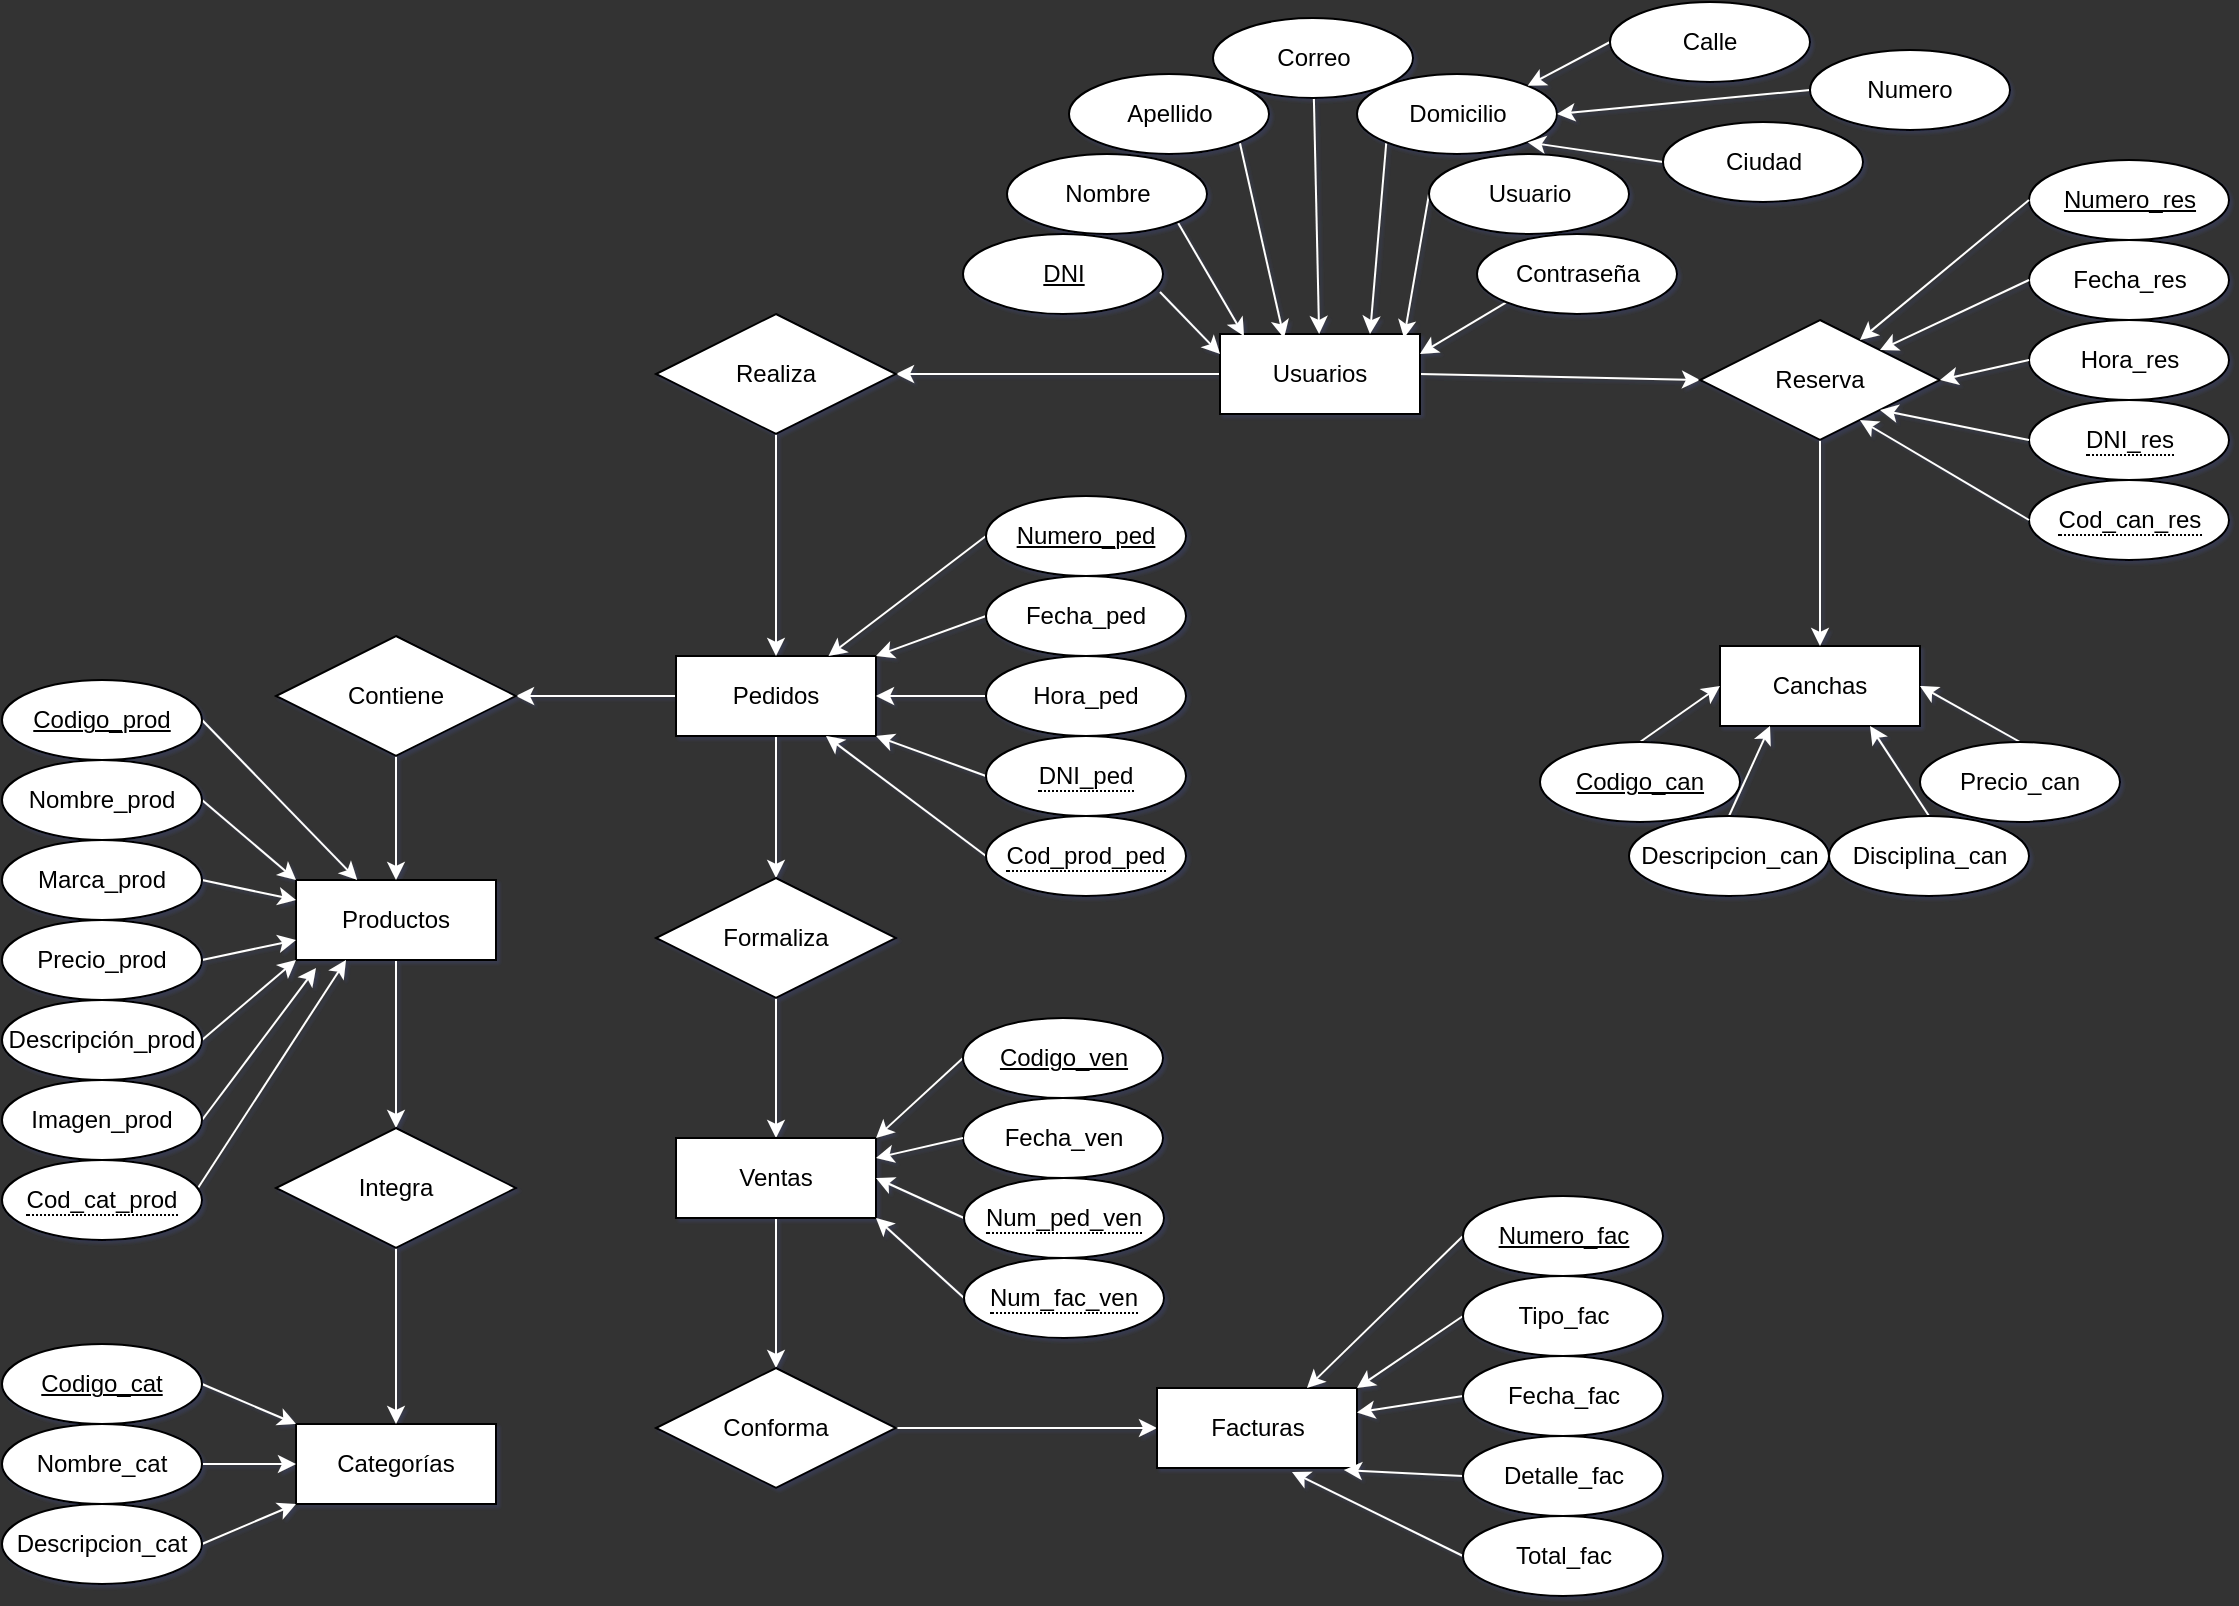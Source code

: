 <mxfile version="22.1.22" type="device">
  <diagram id="_PWH1UVB_Dua6dkFMVpF" name="Página-1">
    <mxGraphModel dx="1120" dy="645" grid="1" gridSize="12" guides="1" tooltips="1" connect="1" arrows="1" fold="1" page="1" pageScale="1" pageWidth="1169" pageHeight="827" background="#333333" math="0" shadow="1">
      <root>
        <mxCell id="0" />
        <mxCell id="1" parent="0" />
        <mxCell id="pdRREKWOj7E_ckxD5YIV-15" style="rounded=0;orthogonalLoop=1;jettySize=auto;html=1;exitX=0;exitY=0.5;exitDx=0;exitDy=0;entryX=1;entryY=0.5;entryDx=0;entryDy=0;labelBackgroundColor=#283618;fontColor=#FEFAE0;strokeWidth=1;strokeColor=#FFFFFF;" parent="1" source="pdRREKWOj7E_ckxD5YIV-10" target="pdRREKWOj7E_ckxD5YIV-13" edge="1">
          <mxGeometry relative="1" as="geometry" />
        </mxCell>
        <mxCell id="pdRREKWOj7E_ckxD5YIV-17" style="edgeStyle=none;rounded=0;orthogonalLoop=1;jettySize=auto;html=1;exitX=1;exitY=0.5;exitDx=0;exitDy=0;entryX=0;entryY=0.5;entryDx=0;entryDy=0;labelBackgroundColor=#283618;fontColor=#FEFAE0;strokeColor=#FFFFFF;" parent="1" source="pdRREKWOj7E_ckxD5YIV-10" target="pdRREKWOj7E_ckxD5YIV-73" edge="1">
          <mxGeometry relative="1" as="geometry">
            <mxPoint x="873" y="198" as="targetPoint" />
          </mxGeometry>
        </mxCell>
        <mxCell id="pdRREKWOj7E_ckxD5YIV-10" value="Usuarios" style="whiteSpace=wrap;html=1;align=center;" parent="1" vertex="1">
          <mxGeometry x="633" y="178" width="100" height="40" as="geometry" />
        </mxCell>
        <mxCell id="pdRREKWOj7E_ckxD5YIV-21" style="edgeStyle=none;rounded=0;orthogonalLoop=1;jettySize=auto;html=1;exitX=0.5;exitY=1;exitDx=0;exitDy=0;entryX=0.5;entryY=0;entryDx=0;entryDy=0;labelBackgroundColor=#283618;fontColor=#FEFAE0;strokeColor=#FFFFFF;" parent="1" source="pdRREKWOj7E_ckxD5YIV-11" target="pdRREKWOj7E_ckxD5YIV-19" edge="1">
          <mxGeometry relative="1" as="geometry" />
        </mxCell>
        <mxCell id="pdRREKWOj7E_ckxD5YIV-32" style="edgeStyle=orthogonalEdgeStyle;rounded=0;orthogonalLoop=1;jettySize=auto;html=1;exitX=0;exitY=0.5;exitDx=0;exitDy=0;entryX=1;entryY=0.5;entryDx=0;entryDy=0;strokeColor=#FFFFFF;strokeWidth=1;fontColor=#000000;fillColor=#BC6C25;" parent="1" source="pdRREKWOj7E_ckxD5YIV-11" target="pdRREKWOj7E_ckxD5YIV-31" edge="1">
          <mxGeometry relative="1" as="geometry" />
        </mxCell>
        <mxCell id="pdRREKWOj7E_ckxD5YIV-11" value="Pedidos" style="whiteSpace=wrap;html=1;align=center;" parent="1" vertex="1">
          <mxGeometry x="361" y="339" width="100" height="40" as="geometry" />
        </mxCell>
        <mxCell id="pdRREKWOj7E_ckxD5YIV-12" value="Canchas" style="whiteSpace=wrap;html=1;align=center;" parent="1" vertex="1">
          <mxGeometry x="883" y="334" width="100" height="40" as="geometry" />
        </mxCell>
        <mxCell id="pdRREKWOj7E_ckxD5YIV-16" style="edgeStyle=none;rounded=0;orthogonalLoop=1;jettySize=auto;html=1;exitX=0.5;exitY=1;exitDx=0;exitDy=0;labelBackgroundColor=#283618;fontColor=#FEFAE0;strokeColor=#FFFFFF;" parent="1" source="pdRREKWOj7E_ckxD5YIV-13" target="pdRREKWOj7E_ckxD5YIV-11" edge="1">
          <mxGeometry relative="1" as="geometry" />
        </mxCell>
        <mxCell id="pdRREKWOj7E_ckxD5YIV-13" value="Realiza" style="shape=rhombus;perimeter=rhombusPerimeter;whiteSpace=wrap;html=1;align=center;" parent="1" vertex="1">
          <mxGeometry x="351" y="168" width="120" height="60" as="geometry" />
        </mxCell>
        <mxCell id="pdRREKWOj7E_ckxD5YIV-22" style="edgeStyle=none;rounded=0;orthogonalLoop=1;jettySize=auto;html=1;exitX=0.5;exitY=1;exitDx=0;exitDy=0;entryX=0.5;entryY=0;entryDx=0;entryDy=0;labelBackgroundColor=#283618;fontColor=#FEFAE0;strokeColor=#FFFFFF;" parent="1" source="pdRREKWOj7E_ckxD5YIV-19" target="pdRREKWOj7E_ckxD5YIV-20" edge="1">
          <mxGeometry relative="1" as="geometry" />
        </mxCell>
        <mxCell id="pdRREKWOj7E_ckxD5YIV-19" value="Formaliza" style="shape=rhombus;perimeter=rhombusPerimeter;whiteSpace=wrap;html=1;align=center;" parent="1" vertex="1">
          <mxGeometry x="351" y="450" width="120" height="60" as="geometry" />
        </mxCell>
        <mxCell id="pdRREKWOj7E_ckxD5YIV-39" style="edgeStyle=orthogonalEdgeStyle;rounded=0;orthogonalLoop=1;jettySize=auto;html=1;exitX=0.5;exitY=1;exitDx=0;exitDy=0;entryX=0.5;entryY=0;entryDx=0;entryDy=0;strokeColor=#FFFFFF;strokeWidth=1;fontColor=#000000;fillColor=#BC6C25;" parent="1" source="pdRREKWOj7E_ckxD5YIV-20" target="pdRREKWOj7E_ckxD5YIV-37" edge="1">
          <mxGeometry relative="1" as="geometry" />
        </mxCell>
        <mxCell id="pdRREKWOj7E_ckxD5YIV-20" value="Ventas" style="whiteSpace=wrap;html=1;align=center;" parent="1" vertex="1">
          <mxGeometry x="361" y="580" width="100" height="40" as="geometry" />
        </mxCell>
        <mxCell id="pdRREKWOj7E_ckxD5YIV-43" style="edgeStyle=orthogonalEdgeStyle;rounded=0;orthogonalLoop=1;jettySize=auto;html=1;exitX=0.5;exitY=1;exitDx=0;exitDy=0;entryX=0.5;entryY=0;entryDx=0;entryDy=0;strokeColor=#FFFFFF;strokeWidth=1;fontColor=#000000;fillColor=#BC6C25;" parent="1" source="pdRREKWOj7E_ckxD5YIV-30" target="pdRREKWOj7E_ckxD5YIV-42" edge="1">
          <mxGeometry relative="1" as="geometry" />
        </mxCell>
        <mxCell id="pdRREKWOj7E_ckxD5YIV-30" value="Productos" style="whiteSpace=wrap;html=1;align=center;strokeWidth=1;" parent="1" vertex="1">
          <mxGeometry x="171" y="451" width="100" height="40" as="geometry" />
        </mxCell>
        <mxCell id="pdRREKWOj7E_ckxD5YIV-34" style="edgeStyle=orthogonalEdgeStyle;rounded=0;orthogonalLoop=1;jettySize=auto;html=1;exitX=0.5;exitY=1;exitDx=0;exitDy=0;strokeColor=#FFFFFF;strokeWidth=1;fontColor=#000000;fillColor=#BC6C25;" parent="1" source="pdRREKWOj7E_ckxD5YIV-31" target="pdRREKWOj7E_ckxD5YIV-30" edge="1">
          <mxGeometry relative="1" as="geometry" />
        </mxCell>
        <mxCell id="pdRREKWOj7E_ckxD5YIV-31" value="Contiene" style="shape=rhombus;perimeter=rhombusPerimeter;whiteSpace=wrap;html=1;align=center;rounded=0;shadow=0;sketch=0;fillStyle=auto;strokeColor=#000000;fontColor=#000000;fillColor=default;gradientColor=none;" parent="1" vertex="1">
          <mxGeometry x="161" y="329" width="120" height="60" as="geometry" />
        </mxCell>
        <mxCell id="pdRREKWOj7E_ckxD5YIV-36" style="edgeStyle=none;rounded=0;orthogonalLoop=1;jettySize=auto;html=1;exitX=1;exitY=0.5;exitDx=0;exitDy=0;entryX=0;entryY=0.5;entryDx=0;entryDy=0;labelBackgroundColor=#283618;fontColor=#FEFAE0;strokeColor=#FFFFFF;" parent="1" source="pdRREKWOj7E_ckxD5YIV-37" target="pdRREKWOj7E_ckxD5YIV-38" edge="1">
          <mxGeometry relative="1" as="geometry" />
        </mxCell>
        <mxCell id="pdRREKWOj7E_ckxD5YIV-37" value="Conforma" style="shape=rhombus;perimeter=rhombusPerimeter;whiteSpace=wrap;html=1;align=center;" parent="1" vertex="1">
          <mxGeometry x="351" y="695" width="120" height="60" as="geometry" />
        </mxCell>
        <mxCell id="pdRREKWOj7E_ckxD5YIV-38" value="Facturas" style="whiteSpace=wrap;html=1;align=center;" parent="1" vertex="1">
          <mxGeometry x="601.5" y="705" width="100" height="40" as="geometry" />
        </mxCell>
        <mxCell id="pdRREKWOj7E_ckxD5YIV-40" value="Categorías" style="whiteSpace=wrap;html=1;align=center;strokeWidth=1;" parent="1" vertex="1">
          <mxGeometry x="171" y="723" width="100" height="40" as="geometry" />
        </mxCell>
        <mxCell id="pdRREKWOj7E_ckxD5YIV-41" style="edgeStyle=orthogonalEdgeStyle;rounded=0;orthogonalLoop=1;jettySize=auto;html=1;exitX=0.5;exitY=1;exitDx=0;exitDy=0;strokeColor=#FFFFFF;strokeWidth=1;fontColor=#000000;fillColor=#BC6C25;" parent="1" source="pdRREKWOj7E_ckxD5YIV-42" target="pdRREKWOj7E_ckxD5YIV-40" edge="1">
          <mxGeometry relative="1" as="geometry" />
        </mxCell>
        <mxCell id="pdRREKWOj7E_ckxD5YIV-42" value="Integra" style="shape=rhombus;perimeter=rhombusPerimeter;whiteSpace=wrap;html=1;align=center;rounded=0;shadow=0;sketch=0;fillStyle=auto;strokeColor=#000000;fontColor=#000000;fillColor=default;gradientColor=none;" parent="1" vertex="1">
          <mxGeometry x="161" y="575" width="120" height="60" as="geometry" />
        </mxCell>
        <mxCell id="pdRREKWOj7E_ckxD5YIV-51" style="rounded=0;orthogonalLoop=1;jettySize=auto;html=1;entryX=0;entryY=0.25;entryDx=0;entryDy=0;strokeColor=#FFFFFF;strokeWidth=1;fontColor=#000000;fillColor=#BC6C25;exitX=0.985;exitY=0.725;exitDx=0;exitDy=0;exitPerimeter=0;" parent="1" source="pdRREKWOj7E_ckxD5YIV-44" target="pdRREKWOj7E_ckxD5YIV-10" edge="1">
          <mxGeometry relative="1" as="geometry">
            <mxPoint x="597" y="156" as="sourcePoint" />
          </mxGeometry>
        </mxCell>
        <mxCell id="pdRREKWOj7E_ckxD5YIV-44" value="DNI" style="ellipse;whiteSpace=wrap;html=1;align=center;fontStyle=4;rounded=0;shadow=0;sketch=0;fillStyle=auto;strokeColor=#000000;fontColor=#000000;fillColor=default;gradientColor=none;" parent="1" vertex="1">
          <mxGeometry x="504.5" y="128" width="100" height="40" as="geometry" />
        </mxCell>
        <mxCell id="pdRREKWOj7E_ckxD5YIV-52" style="edgeStyle=none;rounded=0;orthogonalLoop=1;jettySize=auto;html=1;exitX=1;exitY=1;exitDx=0;exitDy=0;entryX=0.12;entryY=0.025;entryDx=0;entryDy=0;strokeColor=#FFFFFF;strokeWidth=1;fontColor=#000000;fillColor=#BC6C25;entryPerimeter=0;" parent="1" source="pdRREKWOj7E_ckxD5YIV-45" target="pdRREKWOj7E_ckxD5YIV-10" edge="1">
          <mxGeometry relative="1" as="geometry" />
        </mxCell>
        <mxCell id="pdRREKWOj7E_ckxD5YIV-45" value="Nombre" style="ellipse;whiteSpace=wrap;html=1;align=center;fontStyle=0;rounded=0;shadow=0;sketch=0;fillStyle=auto;strokeColor=#000000;fontColor=#000000;fillColor=default;gradientColor=none;" parent="1" vertex="1">
          <mxGeometry x="526.5" y="88" width="100" height="40" as="geometry" />
        </mxCell>
        <mxCell id="pdRREKWOj7E_ckxD5YIV-57" style="edgeStyle=none;rounded=0;orthogonalLoop=1;jettySize=auto;html=1;exitX=1;exitY=1;exitDx=0;exitDy=0;strokeColor=#FFFFFF;strokeWidth=1;fontColor=#000000;fillColor=#BC6C25;entryX=0.32;entryY=0.05;entryDx=0;entryDy=0;entryPerimeter=0;" parent="1" source="pdRREKWOj7E_ckxD5YIV-46" target="pdRREKWOj7E_ckxD5YIV-10" edge="1">
          <mxGeometry relative="1" as="geometry" />
        </mxCell>
        <mxCell id="pdRREKWOj7E_ckxD5YIV-46" value="Apellido" style="ellipse;whiteSpace=wrap;html=1;align=center;fontStyle=0;rounded=0;shadow=0;sketch=0;fillStyle=auto;strokeColor=#000000;fontColor=#000000;fillColor=default;gradientColor=none;" parent="1" vertex="1">
          <mxGeometry x="557.5" y="48" width="100" height="40" as="geometry" />
        </mxCell>
        <mxCell id="pdRREKWOj7E_ckxD5YIV-55" value="" style="edgeStyle=none;rounded=0;orthogonalLoop=1;jettySize=auto;html=1;strokeColor=#FFFFFF;strokeWidth=1;fontColor=#000000;fillColor=#BC6C25;" parent="1" source="pdRREKWOj7E_ckxD5YIV-47" target="pdRREKWOj7E_ckxD5YIV-10" edge="1">
          <mxGeometry relative="1" as="geometry" />
        </mxCell>
        <mxCell id="pdRREKWOj7E_ckxD5YIV-47" value="Correo" style="ellipse;whiteSpace=wrap;html=1;align=center;fontStyle=0;rounded=0;shadow=0;sketch=0;fillStyle=auto;strokeColor=#000000;fontColor=#000000;fillColor=default;gradientColor=none;" parent="1" vertex="1">
          <mxGeometry x="629.5" y="20" width="100" height="40" as="geometry" />
        </mxCell>
        <mxCell id="pdRREKWOj7E_ckxD5YIV-56" style="edgeStyle=none;rounded=0;orthogonalLoop=1;jettySize=auto;html=1;exitX=0;exitY=1;exitDx=0;exitDy=0;entryX=0.75;entryY=0;entryDx=0;entryDy=0;strokeColor=#FFFFFF;strokeWidth=1;fontColor=#000000;fillColor=#BC6C25;" parent="1" source="pdRREKWOj7E_ckxD5YIV-48" target="pdRREKWOj7E_ckxD5YIV-10" edge="1">
          <mxGeometry relative="1" as="geometry" />
        </mxCell>
        <mxCell id="pdRREKWOj7E_ckxD5YIV-48" value="Domicilio" style="whiteSpace=wrap;html=1;align=center;fontStyle=0;rounded=0;shadow=0;sketch=0;fillStyle=auto;strokeColor=#000000;fontColor=#000000;fillColor=default;gradientColor=none;shape=ellipse;margin=3;perimeter=ellipsePerimeter;" parent="1" vertex="1">
          <mxGeometry x="701.5" y="48" width="100" height="40" as="geometry" />
        </mxCell>
        <mxCell id="pdRREKWOj7E_ckxD5YIV-59" style="edgeStyle=none;rounded=0;orthogonalLoop=1;jettySize=auto;html=1;exitX=0;exitY=1;exitDx=0;exitDy=0;entryX=1;entryY=0.25;entryDx=0;entryDy=0;strokeColor=#FFFFFF;strokeWidth=1;fontColor=#000000;fillColor=#BC6C25;" parent="1" source="pdRREKWOj7E_ckxD5YIV-49" target="pdRREKWOj7E_ckxD5YIV-10" edge="1">
          <mxGeometry relative="1" as="geometry" />
        </mxCell>
        <mxCell id="pdRREKWOj7E_ckxD5YIV-49" value="Contraseña" style="ellipse;whiteSpace=wrap;html=1;align=center;fontStyle=0;rounded=0;shadow=0;sketch=0;fillStyle=auto;strokeColor=#000000;fontColor=#000000;fillColor=default;gradientColor=none;" parent="1" vertex="1">
          <mxGeometry x="761.5" y="128" width="100" height="40" as="geometry" />
        </mxCell>
        <mxCell id="pdRREKWOj7E_ckxD5YIV-58" style="edgeStyle=none;rounded=0;orthogonalLoop=1;jettySize=auto;html=1;exitX=0;exitY=0.5;exitDx=0;exitDy=0;entryX=0.92;entryY=0.05;entryDx=0;entryDy=0;entryPerimeter=0;strokeColor=#FFFFFF;strokeWidth=1;fontColor=#000000;fillColor=#BC6C25;" parent="1" source="pdRREKWOj7E_ckxD5YIV-50" target="pdRREKWOj7E_ckxD5YIV-10" edge="1">
          <mxGeometry relative="1" as="geometry" />
        </mxCell>
        <mxCell id="pdRREKWOj7E_ckxD5YIV-50" value="Usuario" style="ellipse;whiteSpace=wrap;html=1;align=center;fontStyle=0;rounded=0;shadow=0;sketch=0;fillStyle=auto;strokeColor=#000000;fontColor=#000000;fillColor=default;gradientColor=none;" parent="1" vertex="1">
          <mxGeometry x="737.5" y="88" width="100" height="40" as="geometry" />
        </mxCell>
        <mxCell id="pdRREKWOj7E_ckxD5YIV-64" style="edgeStyle=none;rounded=0;orthogonalLoop=1;jettySize=auto;html=1;exitX=0;exitY=0.5;exitDx=0;exitDy=0;entryX=1;entryY=0;entryDx=0;entryDy=0;strokeColor=#FFFFFF;strokeWidth=1;fontColor=#000000;fillColor=#BC6C25;" parent="1" source="pdRREKWOj7E_ckxD5YIV-60" target="pdRREKWOj7E_ckxD5YIV-48" edge="1">
          <mxGeometry relative="1" as="geometry" />
        </mxCell>
        <mxCell id="pdRREKWOj7E_ckxD5YIV-60" value="Calle" style="ellipse;whiteSpace=wrap;html=1;align=center;fontStyle=0;rounded=0;shadow=0;sketch=0;fillStyle=auto;strokeColor=#000000;fontColor=#000000;fillColor=default;gradientColor=none;" parent="1" vertex="1">
          <mxGeometry x="828" y="12" width="100" height="40" as="geometry" />
        </mxCell>
        <mxCell id="pdRREKWOj7E_ckxD5YIV-65" style="edgeStyle=none;rounded=0;orthogonalLoop=1;jettySize=auto;html=1;exitX=0;exitY=0.5;exitDx=0;exitDy=0;strokeColor=#FFFFFF;strokeWidth=1;fontColor=#000000;fillColor=#BC6C25;entryX=1;entryY=0.5;entryDx=0;entryDy=0;" parent="1" source="pdRREKWOj7E_ckxD5YIV-61" target="pdRREKWOj7E_ckxD5YIV-48" edge="1">
          <mxGeometry relative="1" as="geometry">
            <mxPoint x="804" y="60" as="targetPoint" />
          </mxGeometry>
        </mxCell>
        <mxCell id="pdRREKWOj7E_ckxD5YIV-61" value="Numero" style="ellipse;whiteSpace=wrap;html=1;align=center;fontStyle=0;rounded=0;shadow=0;sketch=0;fillStyle=auto;strokeColor=#000000;fontColor=#000000;fillColor=default;gradientColor=none;" parent="1" vertex="1">
          <mxGeometry x="928" y="36" width="100" height="40" as="geometry" />
        </mxCell>
        <mxCell id="pdRREKWOj7E_ckxD5YIV-66" style="edgeStyle=none;rounded=0;orthogonalLoop=1;jettySize=auto;html=1;exitX=0;exitY=0.5;exitDx=0;exitDy=0;entryX=1;entryY=1;entryDx=0;entryDy=0;strokeColor=#FFFFFF;strokeWidth=1;fontColor=#000000;fillColor=#BC6C25;" parent="1" source="pdRREKWOj7E_ckxD5YIV-62" target="pdRREKWOj7E_ckxD5YIV-48" edge="1">
          <mxGeometry relative="1" as="geometry">
            <mxPoint x="801.5" y="79" as="targetPoint" />
          </mxGeometry>
        </mxCell>
        <mxCell id="pdRREKWOj7E_ckxD5YIV-62" value="Ciudad" style="ellipse;whiteSpace=wrap;html=1;align=center;fontStyle=0;rounded=0;shadow=0;sketch=0;fillStyle=auto;strokeColor=#000000;fontColor=#000000;fillColor=default;gradientColor=none;" parent="1" vertex="1">
          <mxGeometry x="854.5" y="72" width="100" height="40" as="geometry" />
        </mxCell>
        <mxCell id="pdRREKWOj7E_ckxD5YIV-63" style="edgeStyle=none;rounded=0;orthogonalLoop=1;jettySize=auto;html=1;exitX=0;exitY=0;exitDx=0;exitDy=0;strokeColor=#FFFFFF;strokeWidth=1;fontColor=#000000;fillColor=#BC6C25;" parent="1" source="pdRREKWOj7E_ckxD5YIV-61" target="pdRREKWOj7E_ckxD5YIV-61" edge="1">
          <mxGeometry relative="1" as="geometry" />
        </mxCell>
        <mxCell id="pdRREKWOj7E_ckxD5YIV-79" style="edgeStyle=none;rounded=0;orthogonalLoop=1;jettySize=auto;html=1;exitX=0.5;exitY=0;exitDx=0;exitDy=0;entryX=0;entryY=0.5;entryDx=0;entryDy=0;strokeColor=#FFFFFF;strokeWidth=1;fontColor=#000000;fillColor=#BC6C25;" parent="1" source="pdRREKWOj7E_ckxD5YIV-69" target="pdRREKWOj7E_ckxD5YIV-12" edge="1">
          <mxGeometry relative="1" as="geometry" />
        </mxCell>
        <mxCell id="pdRREKWOj7E_ckxD5YIV-69" value="Codigo_can" style="ellipse;whiteSpace=wrap;html=1;align=center;fontStyle=4;rounded=0;shadow=0;sketch=0;fillStyle=auto;strokeColor=#000000;fontColor=#000000;fillColor=default;gradientColor=none;" parent="1" vertex="1">
          <mxGeometry x="793" y="382" width="100" height="40" as="geometry" />
        </mxCell>
        <mxCell id="pdRREKWOj7E_ckxD5YIV-80" style="edgeStyle=none;rounded=0;orthogonalLoop=1;jettySize=auto;html=1;exitX=0.5;exitY=0;exitDx=0;exitDy=0;entryX=0.25;entryY=1;entryDx=0;entryDy=0;strokeColor=#FFFFFF;strokeWidth=1;fontColor=#000000;fillColor=#BC6C25;" parent="1" source="pdRREKWOj7E_ckxD5YIV-70" target="pdRREKWOj7E_ckxD5YIV-12" edge="1">
          <mxGeometry relative="1" as="geometry" />
        </mxCell>
        <mxCell id="pdRREKWOj7E_ckxD5YIV-70" value="Descripcion_can" style="ellipse;whiteSpace=wrap;html=1;align=center;rounded=0;shadow=0;sketch=0;fillStyle=auto;strokeColor=#000000;fontColor=#000000;fillColor=default;gradientColor=none;" parent="1" vertex="1">
          <mxGeometry x="837.5" y="419" width="100" height="40" as="geometry" />
        </mxCell>
        <mxCell id="pdRREKWOj7E_ckxD5YIV-81" style="edgeStyle=none;rounded=0;orthogonalLoop=1;jettySize=auto;html=1;exitX=0.5;exitY=0;exitDx=0;exitDy=0;entryX=0.75;entryY=1;entryDx=0;entryDy=0;strokeColor=#FFFFFF;strokeWidth=1;fontColor=#000000;fillColor=#BC6C25;" parent="1" source="pdRREKWOj7E_ckxD5YIV-71" target="pdRREKWOj7E_ckxD5YIV-12" edge="1">
          <mxGeometry relative="1" as="geometry" />
        </mxCell>
        <mxCell id="pdRREKWOj7E_ckxD5YIV-71" value="Disciplina_can" style="ellipse;whiteSpace=wrap;html=1;align=center;rounded=0;shadow=0;sketch=0;fillStyle=auto;strokeColor=#000000;fontColor=#000000;fillColor=default;gradientColor=none;" parent="1" vertex="1">
          <mxGeometry x="937.5" y="419" width="100" height="40" as="geometry" />
        </mxCell>
        <mxCell id="pdRREKWOj7E_ckxD5YIV-82" style="edgeStyle=none;rounded=0;orthogonalLoop=1;jettySize=auto;html=1;exitX=0.5;exitY=0;exitDx=0;exitDy=0;entryX=1;entryY=0.5;entryDx=0;entryDy=0;strokeColor=#FFFFFF;strokeWidth=1;fontColor=#000000;fillColor=#BC6C25;" parent="1" source="pdRREKWOj7E_ckxD5YIV-72" target="pdRREKWOj7E_ckxD5YIV-12" edge="1">
          <mxGeometry relative="1" as="geometry" />
        </mxCell>
        <mxCell id="pdRREKWOj7E_ckxD5YIV-72" value="Precio_can" style="ellipse;whiteSpace=wrap;html=1;align=center;rounded=0;shadow=0;sketch=0;fillStyle=auto;strokeColor=#000000;fontColor=#000000;fillColor=default;gradientColor=none;" parent="1" vertex="1">
          <mxGeometry x="983" y="382" width="100" height="40" as="geometry" />
        </mxCell>
        <mxCell id="pdRREKWOj7E_ckxD5YIV-76" style="edgeStyle=none;rounded=0;orthogonalLoop=1;jettySize=auto;html=1;exitX=0.5;exitY=1;exitDx=0;exitDy=0;entryX=0.5;entryY=0;entryDx=0;entryDy=0;strokeColor=#FFFFFF;strokeWidth=1;fontColor=#000000;fillColor=#BC6C25;" parent="1" source="pdRREKWOj7E_ckxD5YIV-73" target="pdRREKWOj7E_ckxD5YIV-12" edge="1">
          <mxGeometry relative="1" as="geometry">
            <mxPoint x="933" y="281" as="targetPoint" />
          </mxGeometry>
        </mxCell>
        <mxCell id="pdRREKWOj7E_ckxD5YIV-73" value="Reserva" style="whiteSpace=wrap;html=1;align=center;rounded=0;shadow=0;sketch=0;fillStyle=auto;strokeColor=#000000;fontColor=#000000;fillColor=default;gradientColor=none;shape=rhombus;perimeter=rhombusPerimeter;" parent="1" vertex="1">
          <mxGeometry x="873" y="171" width="120" height="60" as="geometry" />
        </mxCell>
        <mxCell id="pdRREKWOj7E_ckxD5YIV-88" style="edgeStyle=none;rounded=0;orthogonalLoop=1;jettySize=auto;html=1;exitX=1;exitY=0.5;exitDx=0;exitDy=0;strokeColor=#FFFFFF;strokeWidth=1;fontColor=#000000;fillColor=#BC6C25;" parent="1" source="pdRREKWOj7E_ckxD5YIV-83" target="pdRREKWOj7E_ckxD5YIV-30" edge="1">
          <mxGeometry relative="1" as="geometry" />
        </mxCell>
        <mxCell id="pdRREKWOj7E_ckxD5YIV-83" value="Codigo_prod" style="ellipse;whiteSpace=wrap;html=1;align=center;fontStyle=4;rounded=0;shadow=0;sketch=0;fillStyle=auto;strokeColor=#000000;fontColor=#000000;fillColor=default;gradientColor=none;" parent="1" vertex="1">
          <mxGeometry x="24" y="351" width="100" height="40" as="geometry" />
        </mxCell>
        <mxCell id="pdRREKWOj7E_ckxD5YIV-89" style="edgeStyle=none;rounded=0;orthogonalLoop=1;jettySize=auto;html=1;exitX=1;exitY=0.5;exitDx=0;exitDy=0;strokeColor=#FFFFFF;strokeWidth=1;fontColor=#000000;fillColor=#BC6C25;entryX=0;entryY=0;entryDx=0;entryDy=0;" parent="1" source="pdRREKWOj7E_ckxD5YIV-84" target="pdRREKWOj7E_ckxD5YIV-30" edge="1">
          <mxGeometry relative="1" as="geometry">
            <mxPoint x="188" y="448" as="targetPoint" />
          </mxGeometry>
        </mxCell>
        <mxCell id="pdRREKWOj7E_ckxD5YIV-84" value="Nombre_prod" style="ellipse;whiteSpace=wrap;html=1;align=center;rounded=0;shadow=0;sketch=0;fillStyle=auto;strokeColor=#000000;fontColor=#000000;fillColor=default;gradientColor=none;" parent="1" vertex="1">
          <mxGeometry x="24" y="391" width="100" height="40" as="geometry" />
        </mxCell>
        <mxCell id="pdRREKWOj7E_ckxD5YIV-90" style="edgeStyle=none;rounded=0;orthogonalLoop=1;jettySize=auto;html=1;exitX=1;exitY=0.5;exitDx=0;exitDy=0;entryX=0;entryY=0.25;entryDx=0;entryDy=0;strokeColor=#FFFFFF;strokeWidth=1;fontColor=#000000;fillColor=#BC6C25;" parent="1" source="pdRREKWOj7E_ckxD5YIV-85" target="pdRREKWOj7E_ckxD5YIV-30" edge="1">
          <mxGeometry relative="1" as="geometry" />
        </mxCell>
        <mxCell id="pdRREKWOj7E_ckxD5YIV-85" value="Marca_prod" style="ellipse;whiteSpace=wrap;html=1;align=center;rounded=0;shadow=0;sketch=0;fillStyle=auto;strokeColor=#000000;fontColor=#000000;fillColor=default;gradientColor=none;" parent="1" vertex="1">
          <mxGeometry x="24" y="431" width="100" height="40" as="geometry" />
        </mxCell>
        <mxCell id="pdRREKWOj7E_ckxD5YIV-91" style="edgeStyle=none;rounded=0;orthogonalLoop=1;jettySize=auto;html=1;exitX=1;exitY=0.5;exitDx=0;exitDy=0;entryX=0;entryY=0.75;entryDx=0;entryDy=0;strokeColor=#FFFFFF;strokeWidth=1;fontColor=#000000;fillColor=#BC6C25;" parent="1" source="pdRREKWOj7E_ckxD5YIV-86" target="pdRREKWOj7E_ckxD5YIV-30" edge="1">
          <mxGeometry relative="1" as="geometry" />
        </mxCell>
        <mxCell id="pdRREKWOj7E_ckxD5YIV-86" value="Precio_prod" style="ellipse;whiteSpace=wrap;html=1;align=center;rounded=0;shadow=0;sketch=0;fillStyle=auto;strokeColor=#000000;fontColor=#000000;fillColor=default;gradientColor=none;" parent="1" vertex="1">
          <mxGeometry x="24" y="471" width="100" height="40" as="geometry" />
        </mxCell>
        <mxCell id="pdRREKWOj7E_ckxD5YIV-92" style="edgeStyle=none;rounded=0;orthogonalLoop=1;jettySize=auto;html=1;exitX=1;exitY=0.5;exitDx=0;exitDy=0;entryX=0;entryY=1;entryDx=0;entryDy=0;strokeColor=#FFFFFF;strokeWidth=1;fontColor=#000000;fillColor=#BC6C25;" parent="1" source="pdRREKWOj7E_ckxD5YIV-87" target="pdRREKWOj7E_ckxD5YIV-30" edge="1">
          <mxGeometry relative="1" as="geometry" />
        </mxCell>
        <mxCell id="pdRREKWOj7E_ckxD5YIV-87" value="Descripción_prod" style="ellipse;whiteSpace=wrap;html=1;align=center;rounded=0;shadow=0;sketch=0;fillStyle=auto;strokeColor=#000000;fontColor=#000000;fillColor=default;gradientColor=none;" parent="1" vertex="1">
          <mxGeometry x="24" y="511" width="100" height="40" as="geometry" />
        </mxCell>
        <mxCell id="pdRREKWOj7E_ckxD5YIV-96" style="edgeStyle=none;rounded=0;orthogonalLoop=1;jettySize=auto;html=1;exitX=1;exitY=0.5;exitDx=0;exitDy=0;entryX=0;entryY=0;entryDx=0;entryDy=0;strokeColor=#FFFFFF;strokeWidth=1;fontColor=#000000;fillColor=#BC6C25;" parent="1" source="pdRREKWOj7E_ckxD5YIV-93" target="pdRREKWOj7E_ckxD5YIV-40" edge="1">
          <mxGeometry relative="1" as="geometry" />
        </mxCell>
        <mxCell id="pdRREKWOj7E_ckxD5YIV-93" value="Codigo_cat" style="ellipse;whiteSpace=wrap;html=1;align=center;fontStyle=4;rounded=0;shadow=0;sketch=0;fillStyle=auto;strokeColor=#000000;fontColor=#000000;fillColor=default;gradientColor=none;" parent="1" vertex="1">
          <mxGeometry x="24" y="683" width="100" height="40" as="geometry" />
        </mxCell>
        <mxCell id="pdRREKWOj7E_ckxD5YIV-97" style="edgeStyle=none;rounded=0;orthogonalLoop=1;jettySize=auto;html=1;exitX=1;exitY=0.5;exitDx=0;exitDy=0;entryX=0;entryY=0.5;entryDx=0;entryDy=0;strokeColor=#FFFFFF;strokeWidth=1;fontColor=#000000;fillColor=#BC6C25;" parent="1" source="pdRREKWOj7E_ckxD5YIV-94" target="pdRREKWOj7E_ckxD5YIV-40" edge="1">
          <mxGeometry relative="1" as="geometry" />
        </mxCell>
        <mxCell id="pdRREKWOj7E_ckxD5YIV-94" value="Nombre_cat" style="ellipse;whiteSpace=wrap;html=1;align=center;rounded=0;shadow=0;sketch=0;fillStyle=auto;strokeColor=#000000;fontColor=#000000;fillColor=default;gradientColor=none;" parent="1" vertex="1">
          <mxGeometry x="24" y="723" width="100" height="40" as="geometry" />
        </mxCell>
        <mxCell id="pdRREKWOj7E_ckxD5YIV-98" style="edgeStyle=none;rounded=0;orthogonalLoop=1;jettySize=auto;html=1;exitX=1;exitY=0.5;exitDx=0;exitDy=0;entryX=0;entryY=1;entryDx=0;entryDy=0;strokeColor=#FFFFFF;strokeWidth=1;fontColor=#000000;fillColor=#BC6C25;" parent="1" source="pdRREKWOj7E_ckxD5YIV-95" target="pdRREKWOj7E_ckxD5YIV-40" edge="1">
          <mxGeometry relative="1" as="geometry" />
        </mxCell>
        <mxCell id="pdRREKWOj7E_ckxD5YIV-95" value="Descripcion_cat" style="ellipse;whiteSpace=wrap;html=1;align=center;rounded=0;shadow=0;sketch=0;fillStyle=auto;strokeColor=#000000;fontColor=#000000;fillColor=default;gradientColor=none;" parent="1" vertex="1">
          <mxGeometry x="24" y="763" width="100" height="40" as="geometry" />
        </mxCell>
        <mxCell id="pdRREKWOj7E_ckxD5YIV-110" style="edgeStyle=none;rounded=0;orthogonalLoop=1;jettySize=auto;html=1;exitX=0;exitY=0.5;exitDx=0;exitDy=0;strokeColor=#FFFFFF;strokeWidth=1;fontColor=#000000;fillColor=#BC6C25;" parent="1" source="pdRREKWOj7E_ckxD5YIV-99" target="pdRREKWOj7E_ckxD5YIV-11" edge="1">
          <mxGeometry relative="1" as="geometry" />
        </mxCell>
        <mxCell id="pdRREKWOj7E_ckxD5YIV-99" value="Numero_ped" style="ellipse;whiteSpace=wrap;html=1;align=center;fontStyle=4;rounded=0;shadow=0;sketch=0;fillStyle=auto;strokeColor=#000000;fontColor=#000000;fillColor=default;gradientColor=none;" parent="1" vertex="1">
          <mxGeometry x="516" y="259" width="100" height="40" as="geometry" />
        </mxCell>
        <mxCell id="pdRREKWOj7E_ckxD5YIV-113" style="edgeStyle=none;rounded=0;orthogonalLoop=1;jettySize=auto;html=1;exitX=0;exitY=0.5;exitDx=0;exitDy=0;entryX=1;entryY=1;entryDx=0;entryDy=0;strokeColor=#FFFFFF;strokeWidth=1;fontColor=#000000;fillColor=#BC6C25;" parent="1" source="pdRREKWOj7E_ckxD5YIV-102" target="pdRREKWOj7E_ckxD5YIV-11" edge="1">
          <mxGeometry relative="1" as="geometry" />
        </mxCell>
        <mxCell id="pdRREKWOj7E_ckxD5YIV-102" value="&lt;span style=&quot;border-bottom: 1px dotted&quot;&gt;DNI_ped&lt;/span&gt;" style="ellipse;whiteSpace=wrap;html=1;align=center;rounded=0;shadow=0;sketch=0;fillStyle=auto;strokeColor=#000000;fontColor=#000000;fillColor=default;gradientColor=none;" parent="1" vertex="1">
          <mxGeometry x="516" y="379" width="100" height="40" as="geometry" />
        </mxCell>
        <mxCell id="pdRREKWOj7E_ckxD5YIV-114" style="edgeStyle=none;rounded=0;orthogonalLoop=1;jettySize=auto;html=1;exitX=0;exitY=0.5;exitDx=0;exitDy=0;entryX=0.75;entryY=1;entryDx=0;entryDy=0;strokeColor=#FFFFFF;strokeWidth=1;fontColor=#000000;fillColor=#BC6C25;" parent="1" source="pdRREKWOj7E_ckxD5YIV-103" target="pdRREKWOj7E_ckxD5YIV-11" edge="1">
          <mxGeometry relative="1" as="geometry" />
        </mxCell>
        <mxCell id="pdRREKWOj7E_ckxD5YIV-103" value="&lt;span style=&quot;border-bottom: 1px dotted&quot;&gt;Cod_prod_ped&lt;/span&gt;" style="ellipse;whiteSpace=wrap;html=1;align=center;rounded=0;shadow=0;sketch=0;fillStyle=auto;strokeColor=#000000;fontColor=#000000;fillColor=default;gradientColor=none;fontStyle=0" parent="1" vertex="1">
          <mxGeometry x="516" y="419" width="100" height="40" as="geometry" />
        </mxCell>
        <mxCell id="pdRREKWOj7E_ckxD5YIV-111" style="edgeStyle=none;rounded=0;orthogonalLoop=1;jettySize=auto;html=1;exitX=0;exitY=0.5;exitDx=0;exitDy=0;entryX=1;entryY=0;entryDx=0;entryDy=0;strokeColor=#FFFFFF;strokeWidth=1;fontColor=#000000;fillColor=#BC6C25;" parent="1" source="pdRREKWOj7E_ckxD5YIV-107" target="pdRREKWOj7E_ckxD5YIV-11" edge="1">
          <mxGeometry relative="1" as="geometry" />
        </mxCell>
        <mxCell id="pdRREKWOj7E_ckxD5YIV-107" value="Fecha_ped" style="ellipse;whiteSpace=wrap;html=1;align=center;rounded=0;shadow=0;sketch=0;fillStyle=auto;strokeColor=#000000;fontColor=#000000;fillColor=default;gradientColor=none;" parent="1" vertex="1">
          <mxGeometry x="516" y="299" width="100" height="40" as="geometry" />
        </mxCell>
        <mxCell id="pdRREKWOj7E_ckxD5YIV-112" style="edgeStyle=none;rounded=0;orthogonalLoop=1;jettySize=auto;html=1;exitX=0;exitY=0.5;exitDx=0;exitDy=0;entryX=1;entryY=0.5;entryDx=0;entryDy=0;strokeColor=#FFFFFF;strokeWidth=1;fontColor=#000000;fillColor=#BC6C25;" parent="1" source="pdRREKWOj7E_ckxD5YIV-109" target="pdRREKWOj7E_ckxD5YIV-11" edge="1">
          <mxGeometry relative="1" as="geometry" />
        </mxCell>
        <mxCell id="pdRREKWOj7E_ckxD5YIV-109" value="Hora_ped" style="ellipse;whiteSpace=wrap;html=1;align=center;rounded=0;shadow=0;sketch=0;fillStyle=auto;strokeColor=#000000;fontColor=#000000;fillColor=default;gradientColor=none;" parent="1" vertex="1">
          <mxGeometry x="516" y="339" width="100" height="40" as="geometry" />
        </mxCell>
        <mxCell id="pdRREKWOj7E_ckxD5YIV-117" style="edgeStyle=none;rounded=0;orthogonalLoop=1;jettySize=auto;html=1;exitX=0.98;exitY=0.35;exitDx=0;exitDy=0;entryX=0.25;entryY=1;entryDx=0;entryDy=0;strokeColor=#FFFFFF;strokeWidth=1;fontColor=#000000;fillColor=#BC6C25;exitPerimeter=0;" parent="1" source="pdRREKWOj7E_ckxD5YIV-131" target="pdRREKWOj7E_ckxD5YIV-30" edge="1">
          <mxGeometry relative="1" as="geometry">
            <mxPoint x="124" y="571" as="sourcePoint" />
          </mxGeometry>
        </mxCell>
        <mxCell id="pdRREKWOj7E_ckxD5YIV-123" style="edgeStyle=none;rounded=0;orthogonalLoop=1;jettySize=auto;html=1;exitX=0;exitY=0.5;exitDx=0;exitDy=0;entryX=0.75;entryY=0;entryDx=0;entryDy=0;strokeColor=#FFFFFF;strokeWidth=1;fontColor=#000000;fillColor=#BC6C25;" parent="1" source="pdRREKWOj7E_ckxD5YIV-118" target="pdRREKWOj7E_ckxD5YIV-38" edge="1">
          <mxGeometry relative="1" as="geometry" />
        </mxCell>
        <mxCell id="pdRREKWOj7E_ckxD5YIV-118" value="Numero_fac" style="ellipse;whiteSpace=wrap;html=1;align=center;fontStyle=4;rounded=0;shadow=0;sketch=0;fillStyle=auto;strokeColor=#000000;fontColor=#000000;fillColor=default;gradientColor=none;" parent="1" vertex="1">
          <mxGeometry x="754.5" y="609" width="100" height="40" as="geometry" />
        </mxCell>
        <mxCell id="pdRREKWOj7E_ckxD5YIV-124" style="edgeStyle=none;rounded=0;orthogonalLoop=1;jettySize=auto;html=1;exitX=0;exitY=0.5;exitDx=0;exitDy=0;entryX=1;entryY=0;entryDx=0;entryDy=0;strokeColor=#FFFFFF;strokeWidth=1;fontColor=#000000;fillColor=#BC6C25;" parent="1" source="pdRREKWOj7E_ckxD5YIV-119" target="pdRREKWOj7E_ckxD5YIV-38" edge="1">
          <mxGeometry relative="1" as="geometry" />
        </mxCell>
        <mxCell id="pdRREKWOj7E_ckxD5YIV-119" value="Tipo_fac" style="ellipse;whiteSpace=wrap;html=1;align=center;rounded=0;shadow=0;sketch=0;fillStyle=auto;strokeColor=#000000;fontColor=#000000;fillColor=default;gradientColor=none;" parent="1" vertex="1">
          <mxGeometry x="754.5" y="649" width="100" height="40" as="geometry" />
        </mxCell>
        <mxCell id="pdRREKWOj7E_ckxD5YIV-125" style="edgeStyle=none;rounded=0;orthogonalLoop=1;jettySize=auto;html=1;exitX=0;exitY=0.5;exitDx=0;exitDy=0;strokeColor=#FFFFFF;strokeWidth=1;fontColor=#000000;fillColor=#BC6C25;" parent="1" source="pdRREKWOj7E_ckxD5YIV-120" target="pdRREKWOj7E_ckxD5YIV-38" edge="1">
          <mxGeometry relative="1" as="geometry" />
        </mxCell>
        <mxCell id="pdRREKWOj7E_ckxD5YIV-120" value="Fecha_fac" style="ellipse;whiteSpace=wrap;html=1;align=center;rounded=0;shadow=0;sketch=0;fillStyle=auto;strokeColor=#000000;fontColor=#000000;fillColor=default;gradientColor=none;" parent="1" vertex="1">
          <mxGeometry x="754.5" y="689" width="100" height="40" as="geometry" />
        </mxCell>
        <mxCell id="pdRREKWOj7E_ckxD5YIV-126" style="edgeStyle=none;rounded=0;orthogonalLoop=1;jettySize=auto;html=1;exitX=0;exitY=0.5;exitDx=0;exitDy=0;entryX=0.935;entryY=1.025;entryDx=0;entryDy=0;entryPerimeter=0;strokeColor=#FFFFFF;strokeWidth=1;fontColor=#000000;fillColor=#BC6C25;" parent="1" source="pdRREKWOj7E_ckxD5YIV-121" target="pdRREKWOj7E_ckxD5YIV-38" edge="1">
          <mxGeometry relative="1" as="geometry" />
        </mxCell>
        <mxCell id="pdRREKWOj7E_ckxD5YIV-121" value="Detalle_fac" style="ellipse;whiteSpace=wrap;html=1;align=center;rounded=0;shadow=0;sketch=0;fillStyle=auto;strokeColor=#000000;fontColor=#000000;fillColor=default;gradientColor=none;" parent="1" vertex="1">
          <mxGeometry x="754.5" y="729" width="100" height="40" as="geometry" />
        </mxCell>
        <mxCell id="pdRREKWOj7E_ckxD5YIV-127" style="edgeStyle=none;rounded=0;orthogonalLoop=1;jettySize=auto;html=1;exitX=0;exitY=0.5;exitDx=0;exitDy=0;entryX=0.675;entryY=1.05;entryDx=0;entryDy=0;entryPerimeter=0;strokeColor=#FFFFFF;strokeWidth=1;fontColor=#000000;fillColor=#BC6C25;" parent="1" source="pdRREKWOj7E_ckxD5YIV-122" target="pdRREKWOj7E_ckxD5YIV-38" edge="1">
          <mxGeometry relative="1" as="geometry" />
        </mxCell>
        <mxCell id="pdRREKWOj7E_ckxD5YIV-122" value="Total_fac" style="ellipse;whiteSpace=wrap;html=1;align=center;rounded=0;shadow=0;sketch=0;fillStyle=auto;strokeColor=#000000;fontColor=#000000;fillColor=default;gradientColor=none;" parent="1" vertex="1">
          <mxGeometry x="754.5" y="769" width="100" height="40" as="geometry" />
        </mxCell>
        <mxCell id="pdRREKWOj7E_ckxD5YIV-136" style="edgeStyle=none;rounded=0;orthogonalLoop=1;jettySize=auto;html=1;exitX=0;exitY=0.5;exitDx=0;exitDy=0;entryX=1;entryY=0;entryDx=0;entryDy=0;strokeColor=#FFFFFF;strokeWidth=1;fontColor=#000000;fillColor=#BC6C25;" parent="1" source="pdRREKWOj7E_ckxD5YIV-130" target="pdRREKWOj7E_ckxD5YIV-20" edge="1">
          <mxGeometry relative="1" as="geometry" />
        </mxCell>
        <mxCell id="pdRREKWOj7E_ckxD5YIV-130" value="Codigo_ven" style="ellipse;whiteSpace=wrap;html=1;align=center;fontStyle=4;rounded=0;shadow=0;sketch=0;fillStyle=auto;strokeColor=#000000;fontColor=#000000;fillColor=default;gradientColor=none;" parent="1" vertex="1">
          <mxGeometry x="504.5" y="520" width="100" height="40" as="geometry" />
        </mxCell>
        <mxCell id="pdRREKWOj7E_ckxD5YIV-131" value="&lt;span style=&quot;border-bottom: 1px dotted&quot;&gt;Cod_cat_prod&lt;/span&gt;" style="ellipse;whiteSpace=wrap;html=1;align=center;rounded=0;shadow=0;sketch=0;fillStyle=auto;strokeColor=#000000;fontColor=#000000;fillColor=default;gradientColor=none;gradientDirection=north;perimeterSpacing=0;" parent="1" vertex="1">
          <mxGeometry x="24" y="591" width="100" height="40" as="geometry" />
        </mxCell>
        <mxCell id="pdRREKWOj7E_ckxD5YIV-137" style="edgeStyle=none;rounded=0;orthogonalLoop=1;jettySize=auto;html=1;exitX=0;exitY=0.5;exitDx=0;exitDy=0;entryX=1;entryY=0.5;entryDx=0;entryDy=0;strokeColor=#FFFFFF;strokeWidth=1;fontColor=#000000;fillColor=#BC6C25;" parent="1" source="pdRREKWOj7E_ckxD5YIV-132" target="pdRREKWOj7E_ckxD5YIV-20" edge="1">
          <mxGeometry relative="1" as="geometry" />
        </mxCell>
        <mxCell id="pdRREKWOj7E_ckxD5YIV-132" value="&lt;span style=&quot;border-bottom: 1px dotted&quot;&gt;Num_ped_ven&lt;/span&gt;" style="ellipse;whiteSpace=wrap;html=1;align=center;rounded=0;shadow=0;sketch=0;fillStyle=auto;strokeColor=#000000;fontColor=#000000;fillColor=default;gradientColor=none;" parent="1" vertex="1">
          <mxGeometry x="505" y="600" width="100" height="40" as="geometry" />
        </mxCell>
        <mxCell id="pdRREKWOj7E_ckxD5YIV-134" style="edgeStyle=none;rounded=0;orthogonalLoop=1;jettySize=auto;html=1;exitX=1;exitY=0.5;exitDx=0;exitDy=0;entryX=0.1;entryY=1.1;entryDx=0;entryDy=0;entryPerimeter=0;strokeColor=#FFFFFF;strokeWidth=1;fontColor=#000000;fillColor=#BC6C25;" parent="1" source="pdRREKWOj7E_ckxD5YIV-133" target="pdRREKWOj7E_ckxD5YIV-30" edge="1">
          <mxGeometry relative="1" as="geometry" />
        </mxCell>
        <mxCell id="pdRREKWOj7E_ckxD5YIV-133" value="Imagen_prod" style="ellipse;whiteSpace=wrap;html=1;align=center;rounded=0;shadow=0;sketch=0;fillStyle=auto;strokeColor=#000000;fontColor=#000000;fillColor=default;gradientColor=none;" parent="1" vertex="1">
          <mxGeometry x="24" y="551" width="100" height="40" as="geometry" />
        </mxCell>
        <mxCell id="pdRREKWOj7E_ckxD5YIV-138" style="edgeStyle=none;rounded=0;orthogonalLoop=1;jettySize=auto;html=1;exitX=0;exitY=0.5;exitDx=0;exitDy=0;entryX=1;entryY=1;entryDx=0;entryDy=0;strokeColor=#FFFFFF;strokeWidth=1;fontColor=#000000;fillColor=#BC6C25;" parent="1" source="pdRREKWOj7E_ckxD5YIV-135" target="pdRREKWOj7E_ckxD5YIV-20" edge="1">
          <mxGeometry relative="1" as="geometry" />
        </mxCell>
        <mxCell id="pdRREKWOj7E_ckxD5YIV-135" value="&lt;span style=&quot;border-bottom: 1px dotted&quot;&gt;Num_fac_ven&lt;/span&gt;" style="ellipse;whiteSpace=wrap;html=1;align=center;rounded=0;shadow=0;sketch=0;fillStyle=auto;strokeColor=#000000;fontColor=#000000;fillColor=default;gradientColor=none;" parent="1" vertex="1">
          <mxGeometry x="505" y="640" width="100" height="40" as="geometry" />
        </mxCell>
        <mxCell id="pdRREKWOj7E_ckxD5YIV-144" value="Fecha_ven" style="ellipse;whiteSpace=wrap;html=1;align=center;rounded=0;shadow=0;sketch=0;fillStyle=auto;strokeColor=#000000;fontColor=#000000;fillColor=default;gradientColor=none;" parent="1" vertex="1">
          <mxGeometry x="504.5" y="560" width="100" height="40" as="geometry" />
        </mxCell>
        <mxCell id="pdRREKWOj7E_ckxD5YIV-147" style="edgeStyle=none;rounded=0;orthogonalLoop=1;jettySize=auto;html=1;exitX=0;exitY=0.5;exitDx=0;exitDy=0;entryX=1;entryY=0.25;entryDx=0;entryDy=0;strokeColor=#FFFFFF;strokeWidth=1;fontColor=#000000;fillColor=#BC6C25;" parent="1" source="pdRREKWOj7E_ckxD5YIV-144" target="pdRREKWOj7E_ckxD5YIV-20" edge="1">
          <mxGeometry relative="1" as="geometry">
            <mxPoint x="516.5" y="520" as="sourcePoint" />
            <mxPoint x="473" y="592" as="targetPoint" />
          </mxGeometry>
        </mxCell>
        <mxCell id="pdRREKWOj7E_ckxD5YIV-148" value="Numero_res" style="ellipse;whiteSpace=wrap;html=1;align=center;fontStyle=4;rounded=0;shadow=0;sketch=0;fillStyle=auto;strokeColor=#000000;fontColor=#000000;fillColor=default;gradientColor=none;" parent="1" vertex="1">
          <mxGeometry x="1037.5" y="91" width="100" height="40" as="geometry" />
        </mxCell>
        <mxCell id="pdRREKWOj7E_ckxD5YIV-149" value="&lt;span style=&quot;border-bottom: 1px dotted&quot;&gt;DNI_res&lt;/span&gt;" style="ellipse;whiteSpace=wrap;html=1;align=center;rounded=0;shadow=0;sketch=0;fillStyle=auto;strokeColor=#000000;fontColor=#000000;fillColor=default;gradientColor=none;" parent="1" vertex="1">
          <mxGeometry x="1037.5" y="211" width="100" height="40" as="geometry" />
        </mxCell>
        <mxCell id="pdRREKWOj7E_ckxD5YIV-150" value="&lt;span style=&quot;border-bottom: 1px dotted&quot;&gt;Cod_can_res&lt;/span&gt;" style="ellipse;whiteSpace=wrap;html=1;align=center;rounded=0;shadow=0;sketch=0;fillStyle=auto;strokeColor=#000000;fontColor=#000000;fillColor=default;gradientColor=none;fontStyle=0" parent="1" vertex="1">
          <mxGeometry x="1037.5" y="251" width="100" height="40" as="geometry" />
        </mxCell>
        <mxCell id="pdRREKWOj7E_ckxD5YIV-151" value="Fecha_res" style="ellipse;whiteSpace=wrap;html=1;align=center;rounded=0;shadow=0;sketch=0;fillStyle=auto;strokeColor=#000000;fontColor=#000000;fillColor=default;gradientColor=none;" parent="1" vertex="1">
          <mxGeometry x="1037.5" y="131" width="100" height="40" as="geometry" />
        </mxCell>
        <mxCell id="pdRREKWOj7E_ckxD5YIV-152" value="Hora_res" style="ellipse;whiteSpace=wrap;html=1;align=center;rounded=0;shadow=0;sketch=0;fillStyle=auto;strokeColor=#000000;fontColor=#000000;fillColor=default;gradientColor=none;" parent="1" vertex="1">
          <mxGeometry x="1037.5" y="171" width="100" height="40" as="geometry" />
        </mxCell>
        <mxCell id="pdRREKWOj7E_ckxD5YIV-154" style="edgeStyle=none;rounded=0;orthogonalLoop=1;jettySize=auto;html=1;strokeColor=#FFFFFF;strokeWidth=1;fontColor=#000000;fillColor=#BC6C25;exitX=0;exitY=0.5;exitDx=0;exitDy=0;entryX=0.75;entryY=0;entryDx=0;entryDy=0;" parent="1" source="pdRREKWOj7E_ckxD5YIV-148" target="pdRREKWOj7E_ckxD5YIV-73" edge="1">
          <mxGeometry relative="1" as="geometry">
            <mxPoint x="1033" y="118" as="sourcePoint" />
            <mxPoint x="954.5" y="171" as="targetPoint" />
          </mxGeometry>
        </mxCell>
        <mxCell id="pdRREKWOj7E_ckxD5YIV-155" style="edgeStyle=none;rounded=0;orthogonalLoop=1;jettySize=auto;html=1;strokeColor=#FFFFFF;strokeWidth=1;fontColor=#000000;fillColor=#BC6C25;exitX=0;exitY=0.5;exitDx=0;exitDy=0;entryX=1;entryY=0;entryDx=0;entryDy=0;" parent="1" source="pdRREKWOj7E_ckxD5YIV-151" target="pdRREKWOj7E_ckxD5YIV-73" edge="1">
          <mxGeometry relative="1" as="geometry">
            <mxPoint x="1049.5" y="123" as="sourcePoint" />
            <mxPoint x="1008" y="178" as="targetPoint" />
          </mxGeometry>
        </mxCell>
        <mxCell id="pdRREKWOj7E_ckxD5YIV-156" style="edgeStyle=none;rounded=0;orthogonalLoop=1;jettySize=auto;html=1;strokeColor=#FFFFFF;strokeWidth=1;fontColor=#000000;fillColor=#BC6C25;exitX=0;exitY=0.5;exitDx=0;exitDy=0;entryX=1;entryY=0.5;entryDx=0;entryDy=0;" parent="1" source="pdRREKWOj7E_ckxD5YIV-152" target="pdRREKWOj7E_ckxD5YIV-73" edge="1">
          <mxGeometry relative="1" as="geometry">
            <mxPoint x="1061.5" y="135" as="sourcePoint" />
            <mxPoint x="982" y="215" as="targetPoint" />
          </mxGeometry>
        </mxCell>
        <mxCell id="pdRREKWOj7E_ckxD5YIV-157" style="edgeStyle=none;rounded=0;orthogonalLoop=1;jettySize=auto;html=1;strokeColor=#FFFFFF;strokeWidth=1;fontColor=#000000;fillColor=#BC6C25;exitX=0;exitY=0.5;exitDx=0;exitDy=0;entryX=1;entryY=1;entryDx=0;entryDy=0;" parent="1" source="pdRREKWOj7E_ckxD5YIV-149" target="pdRREKWOj7E_ckxD5YIV-73" edge="1">
          <mxGeometry relative="1" as="geometry">
            <mxPoint x="1073.5" y="147" as="sourcePoint" />
            <mxPoint x="994" y="227" as="targetPoint" />
          </mxGeometry>
        </mxCell>
        <mxCell id="pdRREKWOj7E_ckxD5YIV-158" style="edgeStyle=none;rounded=0;orthogonalLoop=1;jettySize=auto;html=1;strokeColor=#FFFFFF;strokeWidth=1;fontColor=#000000;fillColor=#BC6C25;exitX=0;exitY=0.5;exitDx=0;exitDy=0;entryX=0.75;entryY=1;entryDx=0;entryDy=0;" parent="1" source="pdRREKWOj7E_ckxD5YIV-150" target="pdRREKWOj7E_ckxD5YIV-73" edge="1">
          <mxGeometry relative="1" as="geometry">
            <mxPoint x="1085.5" y="159" as="sourcePoint" />
            <mxPoint x="1006" y="239" as="targetPoint" />
          </mxGeometry>
        </mxCell>
      </root>
    </mxGraphModel>
  </diagram>
</mxfile>
